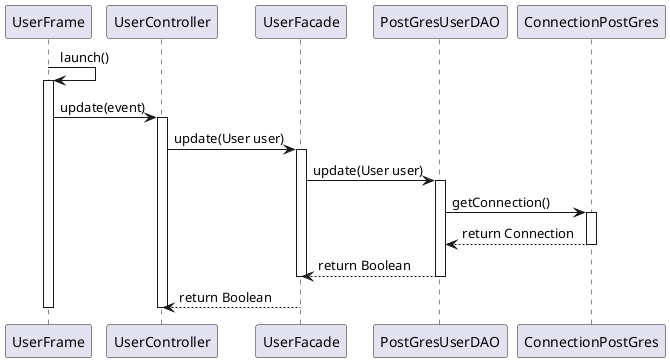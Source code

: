 
@startuml update

UserFrame -> UserFrame : launch()
activate UserFrame

UserFrame -> UserController: update(event)
activate UserController

UserController -> UserFacade: update(User user)
activate UserFacade

UserFacade -> PostGresUserDAO : update(User user)
activate PostGresUserDAO

PostGresUserDAO -> ConnectionPostGres : getConnection()
activate ConnectionPostGres
ConnectionPostGres --> PostGresUserDAO : return Connection
deactivate ConnectionPostGres
PostGresUserDAO --> UserFacade : return Boolean
deactivate PostGresUserDAO
deactivate UserFacade

UserFacade --> UserController : return Boolean
deactivate UserController
deactivate UserFrame

@enduml

